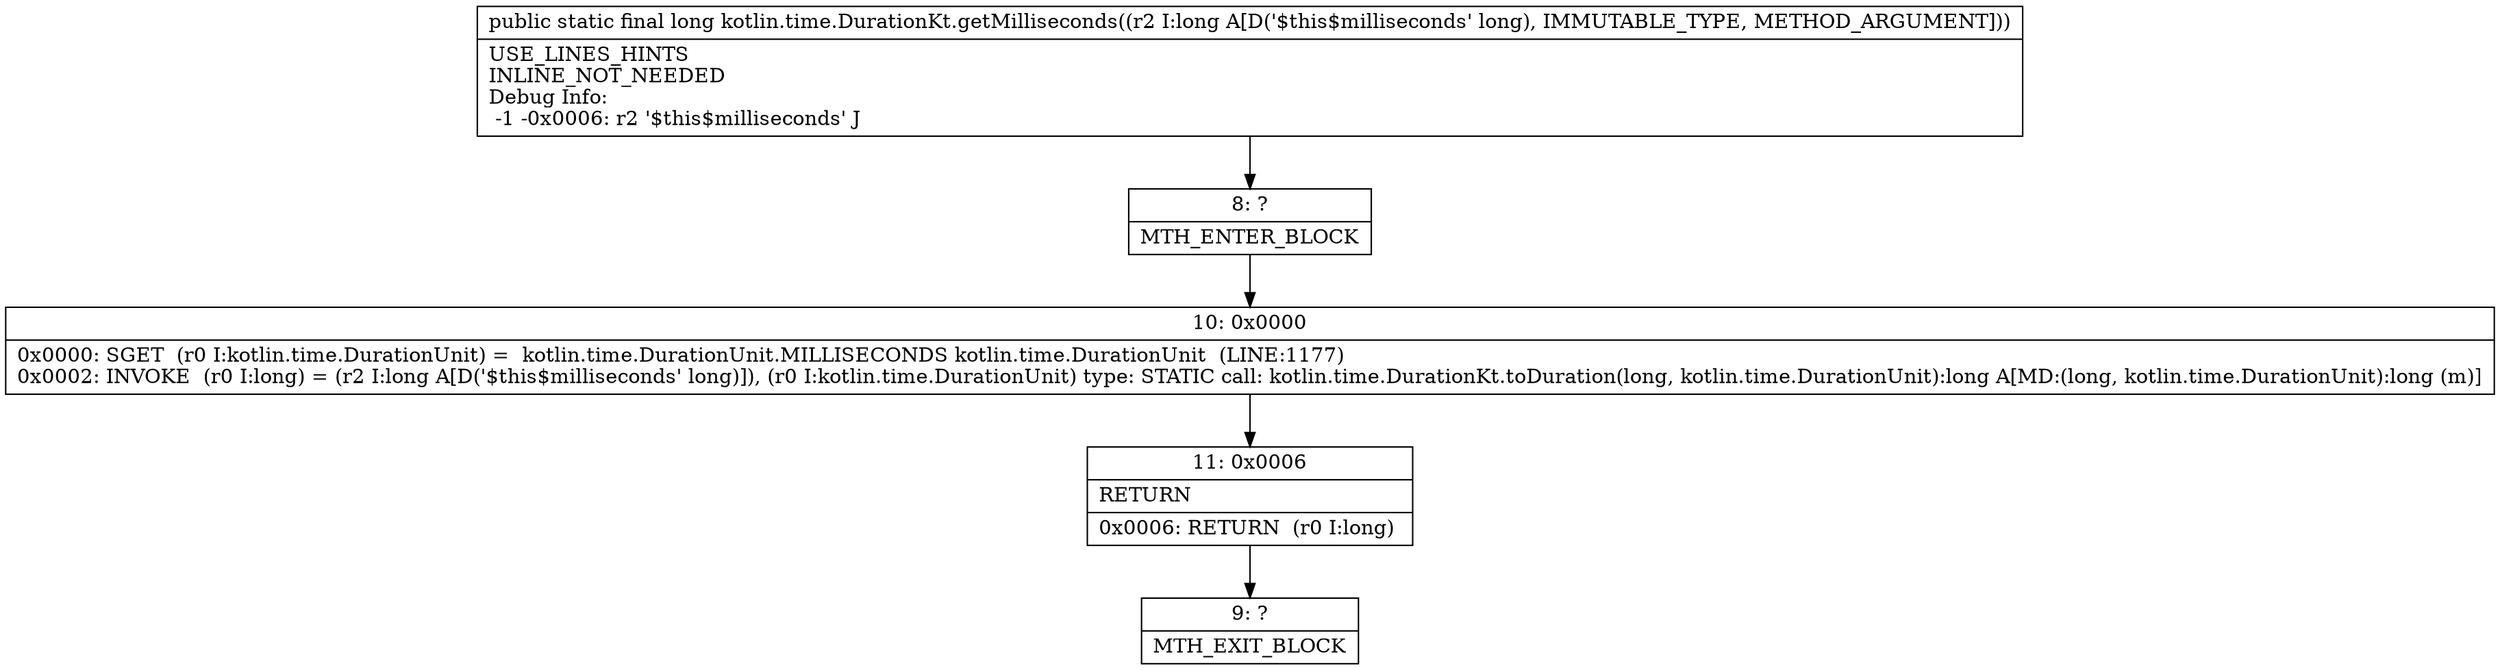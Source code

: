 digraph "CFG forkotlin.time.DurationKt.getMilliseconds(J)J" {
Node_8 [shape=record,label="{8\:\ ?|MTH_ENTER_BLOCK\l}"];
Node_10 [shape=record,label="{10\:\ 0x0000|0x0000: SGET  (r0 I:kotlin.time.DurationUnit) =  kotlin.time.DurationUnit.MILLISECONDS kotlin.time.DurationUnit  (LINE:1177)\l0x0002: INVOKE  (r0 I:long) = (r2 I:long A[D('$this$milliseconds' long)]), (r0 I:kotlin.time.DurationUnit) type: STATIC call: kotlin.time.DurationKt.toDuration(long, kotlin.time.DurationUnit):long A[MD:(long, kotlin.time.DurationUnit):long (m)]\l}"];
Node_11 [shape=record,label="{11\:\ 0x0006|RETURN\l|0x0006: RETURN  (r0 I:long) \l}"];
Node_9 [shape=record,label="{9\:\ ?|MTH_EXIT_BLOCK\l}"];
MethodNode[shape=record,label="{public static final long kotlin.time.DurationKt.getMilliseconds((r2 I:long A[D('$this$milliseconds' long), IMMUTABLE_TYPE, METHOD_ARGUMENT]))  | USE_LINES_HINTS\lINLINE_NOT_NEEDED\lDebug Info:\l  \-1 \-0x0006: r2 '$this$milliseconds' J\l}"];
MethodNode -> Node_8;Node_8 -> Node_10;
Node_10 -> Node_11;
Node_11 -> Node_9;
}

